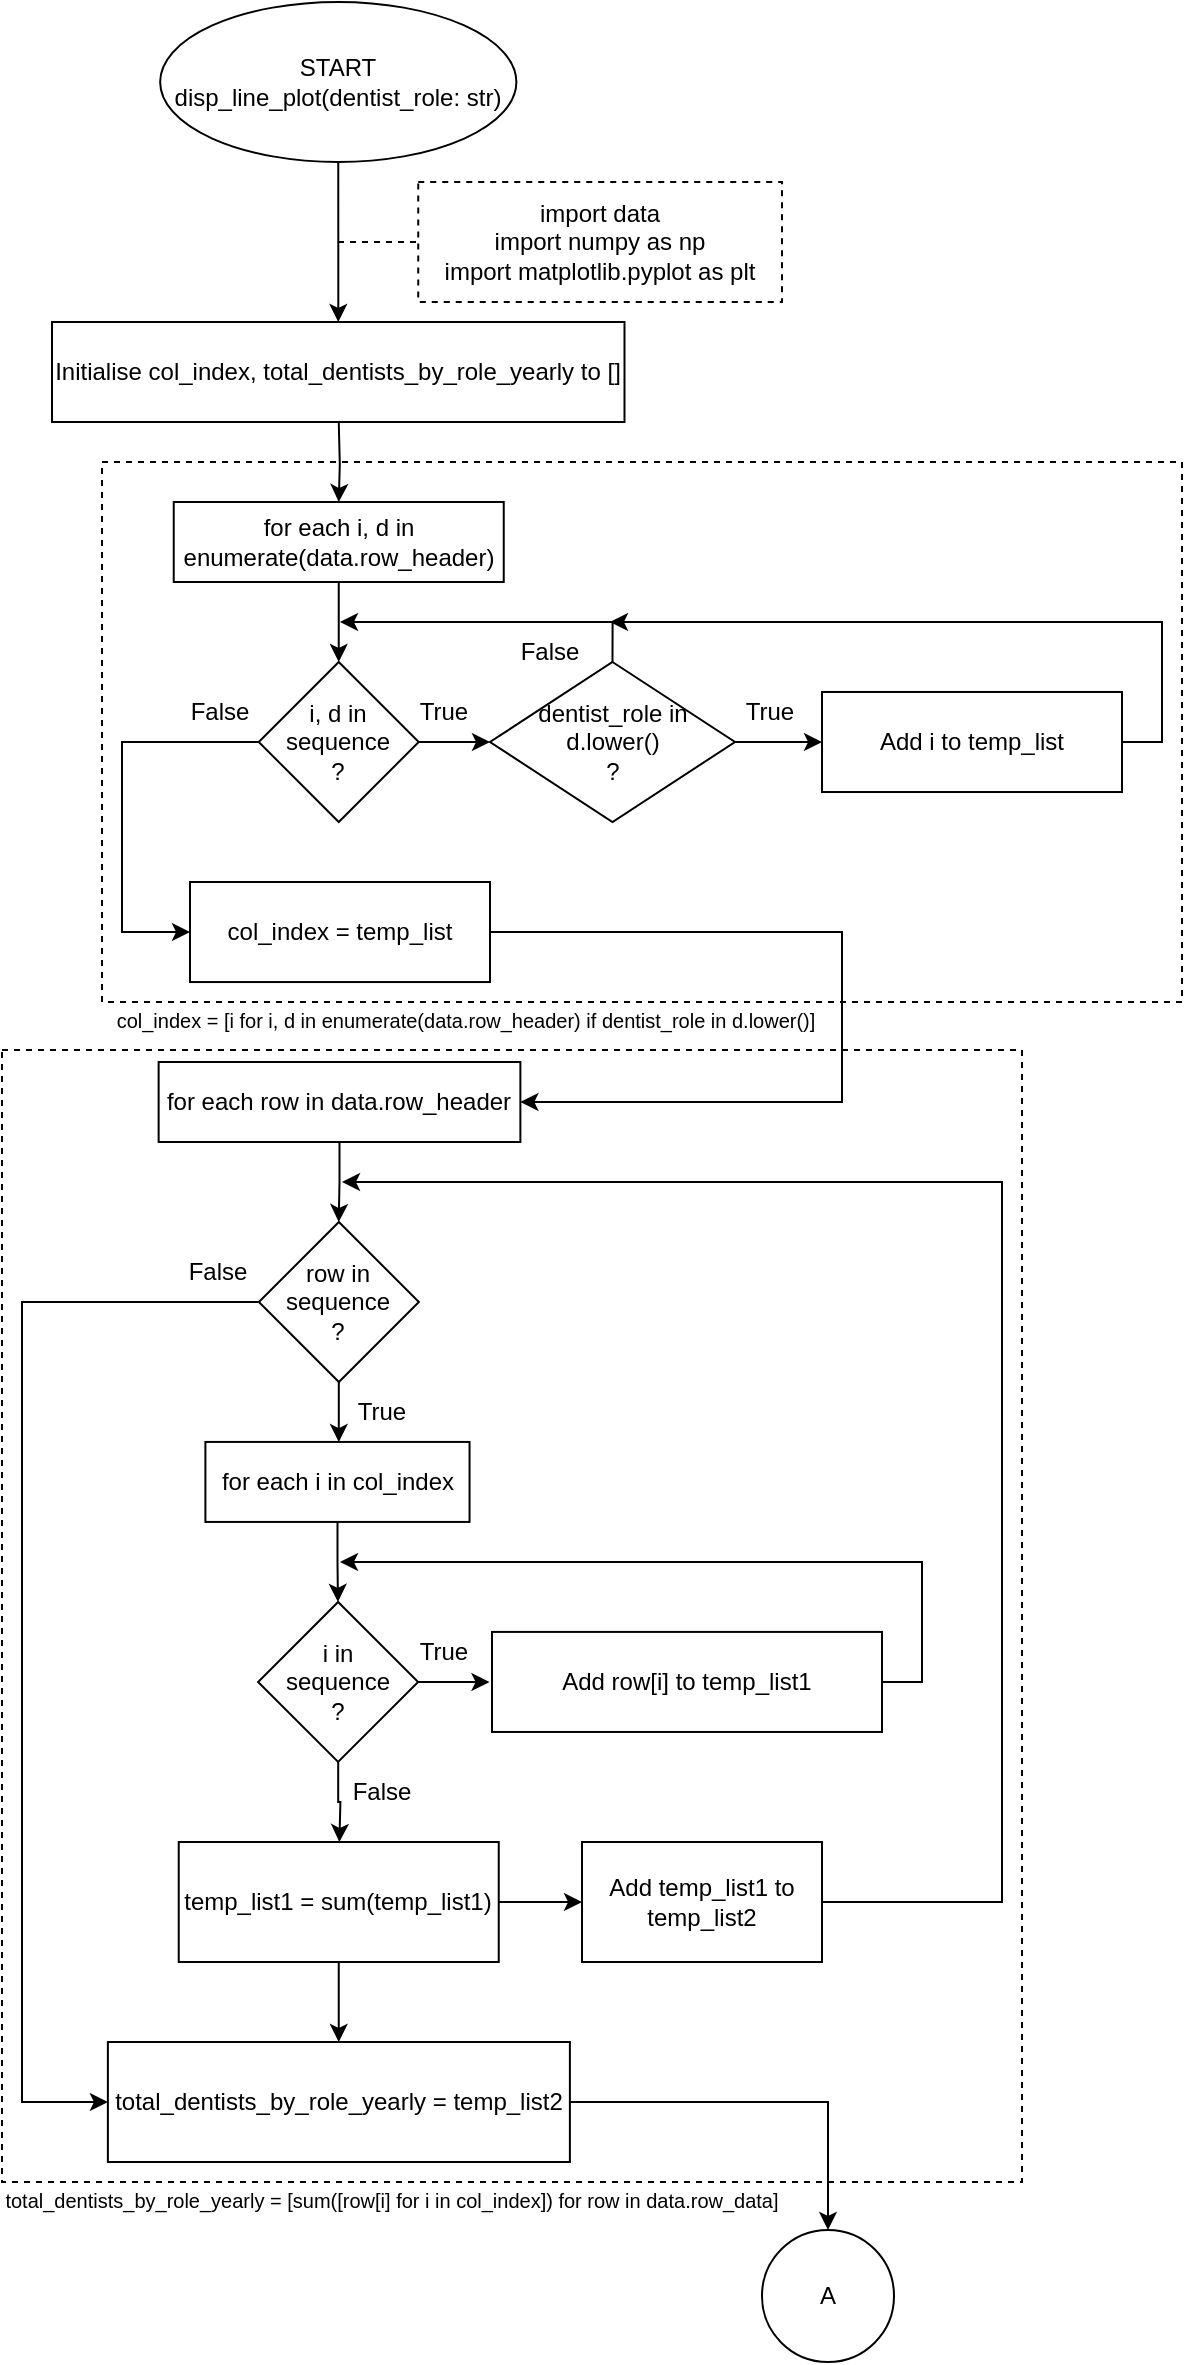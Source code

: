 <mxfile version="20.7.4" type="github">
  <diagram id="6FLrMFgQbfJtDDahF8CN" name="Page-1">
    <mxGraphModel dx="1002" dy="573" grid="1" gridSize="10" guides="1" tooltips="1" connect="1" arrows="1" fold="1" page="1" pageScale="1" pageWidth="850" pageHeight="1100" math="0" shadow="0">
      <root>
        <mxCell id="0" />
        <mxCell id="1" parent="0" />
        <mxCell id="5yiq2FlFYGB0BDq1m2_S-84" value="" style="rounded=0;whiteSpace=wrap;html=1;glass=0;fillColor=none;dashed=1;" vertex="1" parent="1">
          <mxGeometry x="60" y="524" width="510" height="566" as="geometry" />
        </mxCell>
        <mxCell id="5yiq2FlFYGB0BDq1m2_S-25" value="" style="rounded=0;whiteSpace=wrap;html=1;glass=0;fillColor=none;dashed=1;" vertex="1" parent="1">
          <mxGeometry x="110" y="230" width="540" height="270" as="geometry" />
        </mxCell>
        <mxCell id="5yiq2FlFYGB0BDq1m2_S-1" value="" style="edgeStyle=orthogonalEdgeStyle;rounded=0;orthogonalLoop=1;jettySize=auto;html=1;" edge="1" parent="1" source="5yiq2FlFYGB0BDq1m2_S-2" target="5yiq2FlFYGB0BDq1m2_S-3">
          <mxGeometry relative="1" as="geometry" />
        </mxCell>
        <mxCell id="5yiq2FlFYGB0BDq1m2_S-2" value="START&lt;br&gt;disp_line_plot(dentist_role: str)" style="ellipse;whiteSpace=wrap;html=1;rounded=0;" vertex="1" parent="1">
          <mxGeometry x="139.07" width="178.12" height="80" as="geometry" />
        </mxCell>
        <mxCell id="5yiq2FlFYGB0BDq1m2_S-3" value="Initialise col_index,&amp;nbsp;total_dentists_by_role_yearly to []" style="whiteSpace=wrap;html=1;rounded=0;" vertex="1" parent="1">
          <mxGeometry x="85" y="160" width="286.25" height="50" as="geometry" />
        </mxCell>
        <mxCell id="5yiq2FlFYGB0BDq1m2_S-4" value="import data&lt;br&gt;import numpy as np&lt;br&gt;import matplotlib.pyplot as plt" style="rounded=0;whiteSpace=wrap;html=1;glass=0;dashed=1;" vertex="1" parent="1">
          <mxGeometry x="268.12" y="90" width="181.88" height="60" as="geometry" />
        </mxCell>
        <mxCell id="5yiq2FlFYGB0BDq1m2_S-5" value="" style="endArrow=none;dashed=1;html=1;rounded=0;strokeColor=default;entryX=0;entryY=0.5;entryDx=0;entryDy=0;" edge="1" parent="1" target="5yiq2FlFYGB0BDq1m2_S-4">
          <mxGeometry width="50" height="50" relative="1" as="geometry">
            <mxPoint x="228" y="120" as="sourcePoint" />
            <mxPoint x="420.12" y="340" as="targetPoint" />
          </mxGeometry>
        </mxCell>
        <mxCell id="5yiq2FlFYGB0BDq1m2_S-6" value="" style="edgeStyle=orthogonalEdgeStyle;rounded=0;orthogonalLoop=1;jettySize=auto;html=1;" edge="1" parent="1" target="5yiq2FlFYGB0BDq1m2_S-8">
          <mxGeometry relative="1" as="geometry">
            <mxPoint x="228.375" y="210" as="sourcePoint" />
          </mxGeometry>
        </mxCell>
        <mxCell id="5yiq2FlFYGB0BDq1m2_S-7" value="" style="edgeStyle=orthogonalEdgeStyle;rounded=0;orthogonalLoop=1;jettySize=auto;html=1;" edge="1" parent="1" source="5yiq2FlFYGB0BDq1m2_S-8" target="5yiq2FlFYGB0BDq1m2_S-11">
          <mxGeometry relative="1" as="geometry" />
        </mxCell>
        <mxCell id="5yiq2FlFYGB0BDq1m2_S-8" value="for each i, d in enumerate(data.row_header)" style="rounded=0;whiteSpace=wrap;html=1;" vertex="1" parent="1">
          <mxGeometry x="145.87" y="250" width="165" height="40" as="geometry" />
        </mxCell>
        <mxCell id="5yiq2FlFYGB0BDq1m2_S-9" value="" style="edgeStyle=orthogonalEdgeStyle;rounded=0;orthogonalLoop=1;jettySize=auto;html=1;" edge="1" parent="1" source="5yiq2FlFYGB0BDq1m2_S-11" target="5yiq2FlFYGB0BDq1m2_S-14">
          <mxGeometry relative="1" as="geometry" />
        </mxCell>
        <mxCell id="5yiq2FlFYGB0BDq1m2_S-24" style="edgeStyle=orthogonalEdgeStyle;rounded=0;orthogonalLoop=1;jettySize=auto;html=1;exitX=0;exitY=0.5;exitDx=0;exitDy=0;entryX=0;entryY=0.5;entryDx=0;entryDy=0;" edge="1" parent="1" source="5yiq2FlFYGB0BDq1m2_S-11" target="5yiq2FlFYGB0BDq1m2_S-23">
          <mxGeometry relative="1" as="geometry">
            <mxPoint x="120" y="470" as="targetPoint" />
            <Array as="points">
              <mxPoint x="120" y="370" />
              <mxPoint x="120" y="465" />
            </Array>
          </mxGeometry>
        </mxCell>
        <mxCell id="5yiq2FlFYGB0BDq1m2_S-11" value="i, d in sequence&lt;br&gt;?" style="rhombus;whiteSpace=wrap;html=1;" vertex="1" parent="1">
          <mxGeometry x="188.37" y="330" width="80" height="80" as="geometry" />
        </mxCell>
        <mxCell id="5yiq2FlFYGB0BDq1m2_S-12" value="" style="edgeStyle=orthogonalEdgeStyle;rounded=0;orthogonalLoop=1;jettySize=auto;html=1;" edge="1" parent="1" source="5yiq2FlFYGB0BDq1m2_S-14" target="5yiq2FlFYGB0BDq1m2_S-17">
          <mxGeometry relative="1" as="geometry" />
        </mxCell>
        <mxCell id="5yiq2FlFYGB0BDq1m2_S-13" style="edgeStyle=orthogonalEdgeStyle;rounded=0;orthogonalLoop=1;jettySize=auto;html=1;exitX=0.5;exitY=0;exitDx=0;exitDy=0;" edge="1" parent="1" source="5yiq2FlFYGB0BDq1m2_S-14">
          <mxGeometry relative="1" as="geometry">
            <mxPoint x="229" y="310" as="targetPoint" />
            <Array as="points">
              <mxPoint x="365" y="310" />
            </Array>
          </mxGeometry>
        </mxCell>
        <mxCell id="5yiq2FlFYGB0BDq1m2_S-14" value="dentist_role in d.lower()&lt;br&gt;?" style="rhombus;whiteSpace=wrap;html=1;" vertex="1" parent="1">
          <mxGeometry x="304" y="330" width="122.5" height="80" as="geometry" />
        </mxCell>
        <mxCell id="5yiq2FlFYGB0BDq1m2_S-15" value="True" style="text;html=1;strokeColor=none;fillColor=none;align=center;verticalAlign=middle;whiteSpace=wrap;rounded=0;" vertex="1" parent="1">
          <mxGeometry x="250.87" y="340" width="60" height="30" as="geometry" />
        </mxCell>
        <mxCell id="5yiq2FlFYGB0BDq1m2_S-22" style="edgeStyle=orthogonalEdgeStyle;rounded=0;orthogonalLoop=1;jettySize=auto;html=1;exitX=1;exitY=0.5;exitDx=0;exitDy=0;entryX=1;entryY=0;entryDx=0;entryDy=0;" edge="1" parent="1" source="5yiq2FlFYGB0BDq1m2_S-17" target="5yiq2FlFYGB0BDq1m2_S-20">
          <mxGeometry relative="1" as="geometry">
            <mxPoint x="640" y="310" as="targetPoint" />
            <Array as="points">
              <mxPoint x="640" y="370" />
              <mxPoint x="640" y="310" />
            </Array>
          </mxGeometry>
        </mxCell>
        <mxCell id="5yiq2FlFYGB0BDq1m2_S-17" value="Add i to temp_list" style="rounded=0;whiteSpace=wrap;html=1;" vertex="1" parent="1">
          <mxGeometry x="470" y="344.99" width="150" height="50.02" as="geometry" />
        </mxCell>
        <mxCell id="5yiq2FlFYGB0BDq1m2_S-19" value="True" style="text;html=1;strokeColor=none;fillColor=none;align=center;verticalAlign=middle;whiteSpace=wrap;rounded=0;" vertex="1" parent="1">
          <mxGeometry x="414" y="340" width="60" height="30" as="geometry" />
        </mxCell>
        <mxCell id="5yiq2FlFYGB0BDq1m2_S-20" value="False" style="text;html=1;strokeColor=none;fillColor=none;align=center;verticalAlign=middle;whiteSpace=wrap;rounded=0;" vertex="1" parent="1">
          <mxGeometry x="304" y="310" width="60" height="30" as="geometry" />
        </mxCell>
        <mxCell id="5yiq2FlFYGB0BDq1m2_S-21" value="False" style="text;html=1;strokeColor=none;fillColor=none;align=center;verticalAlign=middle;whiteSpace=wrap;rounded=0;" vertex="1" parent="1">
          <mxGeometry x="139.07" y="340" width="60" height="30" as="geometry" />
        </mxCell>
        <mxCell id="5yiq2FlFYGB0BDq1m2_S-27" style="edgeStyle=orthogonalEdgeStyle;rounded=0;orthogonalLoop=1;jettySize=auto;html=1;exitX=1;exitY=0.5;exitDx=0;exitDy=0;entryX=1;entryY=0.5;entryDx=0;entryDy=0;" edge="1" parent="1" source="5yiq2FlFYGB0BDq1m2_S-23" target="5yiq2FlFYGB0BDq1m2_S-29">
          <mxGeometry relative="1" as="geometry">
            <mxPoint x="304" y="540" as="targetPoint" />
            <Array as="points">
              <mxPoint x="480" y="465" />
              <mxPoint x="480" y="550" />
            </Array>
          </mxGeometry>
        </mxCell>
        <mxCell id="5yiq2FlFYGB0BDq1m2_S-23" value="col_index = temp_list" style="rounded=0;whiteSpace=wrap;html=1;" vertex="1" parent="1">
          <mxGeometry x="154" y="440" width="150" height="50.02" as="geometry" />
        </mxCell>
        <mxCell id="5yiq2FlFYGB0BDq1m2_S-26" value="&lt;font style=&quot;font-size: 10px;&quot;&gt;col_index = [i for i, d in enumerate(data.row_header) if dentist_role in d.lower()]&lt;/font&gt;" style="text;html=1;strokeColor=none;fillColor=none;align=center;verticalAlign=middle;whiteSpace=wrap;rounded=0;glass=0;dashed=1;" vertex="1" parent="1">
          <mxGeometry x="114" y="494" width="356" height="30" as="geometry" />
        </mxCell>
        <mxCell id="5yiq2FlFYGB0BDq1m2_S-28" value="" style="edgeStyle=orthogonalEdgeStyle;rounded=0;orthogonalLoop=1;jettySize=auto;html=1;" edge="1" parent="1" source="5yiq2FlFYGB0BDq1m2_S-29">
          <mxGeometry relative="1" as="geometry">
            <mxPoint x="228.37" y="610" as="targetPoint" />
          </mxGeometry>
        </mxCell>
        <mxCell id="5yiq2FlFYGB0BDq1m2_S-29" value="for each row in data.row_header" style="rounded=0;whiteSpace=wrap;html=1;" vertex="1" parent="1">
          <mxGeometry x="138.32" y="530" width="180.87" height="40" as="geometry" />
        </mxCell>
        <mxCell id="5yiq2FlFYGB0BDq1m2_S-61" value="" style="edgeStyle=orthogonalEdgeStyle;rounded=0;orthogonalLoop=1;jettySize=auto;html=1;" edge="1" parent="1" source="5yiq2FlFYGB0BDq1m2_S-44">
          <mxGeometry relative="1" as="geometry">
            <mxPoint x="228.4" y="720.03" as="targetPoint" />
          </mxGeometry>
        </mxCell>
        <mxCell id="5yiq2FlFYGB0BDq1m2_S-82" style="edgeStyle=orthogonalEdgeStyle;rounded=0;orthogonalLoop=1;jettySize=auto;html=1;exitX=0;exitY=0.5;exitDx=0;exitDy=0;entryX=0;entryY=0.5;entryDx=0;entryDy=0;" edge="1" parent="1" source="5yiq2FlFYGB0BDq1m2_S-44" target="5yiq2FlFYGB0BDq1m2_S-80">
          <mxGeometry relative="1" as="geometry">
            <mxPoint x="70" y="1050" as="targetPoint" />
            <Array as="points">
              <mxPoint x="70" y="650" />
              <mxPoint x="70" y="1050" />
            </Array>
          </mxGeometry>
        </mxCell>
        <mxCell id="5yiq2FlFYGB0BDq1m2_S-44" value="row in&lt;br&gt;sequence&lt;br&gt;?" style="rhombus;whiteSpace=wrap;html=1;" vertex="1" parent="1">
          <mxGeometry x="188.44" y="610" width="80" height="80" as="geometry" />
        </mxCell>
        <mxCell id="5yiq2FlFYGB0BDq1m2_S-49" value="False" style="text;html=1;strokeColor=none;fillColor=none;align=center;verticalAlign=middle;whiteSpace=wrap;rounded=0;" vertex="1" parent="1">
          <mxGeometry x="138.32" y="620" width="60" height="30" as="geometry" />
        </mxCell>
        <mxCell id="5yiq2FlFYGB0BDq1m2_S-75" value="" style="edgeStyle=orthogonalEdgeStyle;rounded=0;orthogonalLoop=1;jettySize=auto;html=1;" edge="1" parent="1" source="5yiq2FlFYGB0BDq1m2_S-52" target="5yiq2FlFYGB0BDq1m2_S-74">
          <mxGeometry relative="1" as="geometry" />
        </mxCell>
        <mxCell id="5yiq2FlFYGB0BDq1m2_S-81" value="" style="edgeStyle=orthogonalEdgeStyle;rounded=0;orthogonalLoop=1;jettySize=auto;html=1;" edge="1" parent="1" source="5yiq2FlFYGB0BDq1m2_S-52" target="5yiq2FlFYGB0BDq1m2_S-80">
          <mxGeometry relative="1" as="geometry" />
        </mxCell>
        <mxCell id="5yiq2FlFYGB0BDq1m2_S-52" value="temp_list1 = sum(temp_list1)" style="whiteSpace=wrap;html=1;rounded=0;" vertex="1" parent="1">
          <mxGeometry x="148.37" y="920" width="160" height="60" as="geometry" />
        </mxCell>
        <mxCell id="5yiq2FlFYGB0BDq1m2_S-62" value="" style="edgeStyle=orthogonalEdgeStyle;rounded=0;orthogonalLoop=1;jettySize=auto;html=1;" edge="1" parent="1" source="5yiq2FlFYGB0BDq1m2_S-63">
          <mxGeometry relative="1" as="geometry">
            <mxPoint x="227.98" y="799.97" as="targetPoint" />
          </mxGeometry>
        </mxCell>
        <mxCell id="5yiq2FlFYGB0BDq1m2_S-63" value="for each i in col_index" style="rounded=0;whiteSpace=wrap;html=1;" vertex="1" parent="1">
          <mxGeometry x="161.7" y="719.97" width="132.07" height="40" as="geometry" />
        </mxCell>
        <mxCell id="5yiq2FlFYGB0BDq1m2_S-73" value="" style="edgeStyle=orthogonalEdgeStyle;rounded=0;orthogonalLoop=1;jettySize=auto;html=1;" edge="1" parent="1" source="5yiq2FlFYGB0BDq1m2_S-65">
          <mxGeometry relative="1" as="geometry">
            <mxPoint x="228.7" y="920" as="targetPoint" />
          </mxGeometry>
        </mxCell>
        <mxCell id="5yiq2FlFYGB0BDq1m2_S-65" value="i in&lt;br&gt;sequence&lt;br&gt;?" style="rhombus;whiteSpace=wrap;html=1;" vertex="1" parent="1">
          <mxGeometry x="188.05" y="799.97" width="80" height="80" as="geometry" />
        </mxCell>
        <mxCell id="5yiq2FlFYGB0BDq1m2_S-66" value="" style="edgeStyle=orthogonalEdgeStyle;rounded=0;orthogonalLoop=1;jettySize=auto;html=1;" edge="1" parent="1">
          <mxGeometry relative="1" as="geometry">
            <mxPoint x="268.007" y="840.013" as="sourcePoint" />
            <mxPoint x="303.747" y="840.013" as="targetPoint" />
          </mxGeometry>
        </mxCell>
        <mxCell id="5yiq2FlFYGB0BDq1m2_S-67" value="True" style="text;html=1;strokeColor=none;fillColor=none;align=center;verticalAlign=middle;whiteSpace=wrap;rounded=0;" vertex="1" parent="1">
          <mxGeometry x="250.55" y="809.97" width="60" height="30" as="geometry" />
        </mxCell>
        <mxCell id="5yiq2FlFYGB0BDq1m2_S-71" style="edgeStyle=orthogonalEdgeStyle;rounded=0;orthogonalLoop=1;jettySize=auto;html=1;exitX=1;exitY=0.5;exitDx=0;exitDy=0;" edge="1" parent="1" source="5yiq2FlFYGB0BDq1m2_S-70">
          <mxGeometry relative="1" as="geometry">
            <mxPoint x="229" y="780" as="targetPoint" />
            <Array as="points">
              <mxPoint x="520" y="840" />
              <mxPoint x="520" y="780" />
              <mxPoint x="230" y="780" />
            </Array>
          </mxGeometry>
        </mxCell>
        <mxCell id="5yiq2FlFYGB0BDq1m2_S-70" value="Add row[i] to temp_list1" style="rounded=0;whiteSpace=wrap;html=1;" vertex="1" parent="1">
          <mxGeometry x="305" y="814.96" width="195" height="50.02" as="geometry" />
        </mxCell>
        <mxCell id="5yiq2FlFYGB0BDq1m2_S-76" style="edgeStyle=orthogonalEdgeStyle;rounded=0;orthogonalLoop=1;jettySize=auto;html=1;exitX=1;exitY=0.5;exitDx=0;exitDy=0;" edge="1" parent="1" source="5yiq2FlFYGB0BDq1m2_S-74">
          <mxGeometry relative="1" as="geometry">
            <mxPoint x="230" y="590" as="targetPoint" />
            <Array as="points">
              <mxPoint x="560" y="950" />
            </Array>
          </mxGeometry>
        </mxCell>
        <mxCell id="5yiq2FlFYGB0BDq1m2_S-74" value="Add temp_list1 to temp_list2" style="whiteSpace=wrap;html=1;rounded=0;" vertex="1" parent="1">
          <mxGeometry x="350.0" y="920" width="120" height="60" as="geometry" />
        </mxCell>
        <mxCell id="5yiq2FlFYGB0BDq1m2_S-77" value="False" style="text;html=1;strokeColor=none;fillColor=none;align=center;verticalAlign=middle;whiteSpace=wrap;rounded=0;" vertex="1" parent="1">
          <mxGeometry x="220" y="879.97" width="60" height="30" as="geometry" />
        </mxCell>
        <mxCell id="5yiq2FlFYGB0BDq1m2_S-86" style="edgeStyle=orthogonalEdgeStyle;rounded=0;orthogonalLoop=1;jettySize=auto;html=1;exitX=1;exitY=0.5;exitDx=0;exitDy=0;" edge="1" parent="1" source="5yiq2FlFYGB0BDq1m2_S-80" target="5yiq2FlFYGB0BDq1m2_S-87">
          <mxGeometry relative="1" as="geometry">
            <mxPoint x="480" y="1120" as="targetPoint" />
          </mxGeometry>
        </mxCell>
        <mxCell id="5yiq2FlFYGB0BDq1m2_S-80" value="total_dentists_by_role_yearly&amp;nbsp;= temp_list2" style="whiteSpace=wrap;html=1;rounded=0;" vertex="1" parent="1">
          <mxGeometry x="112.94" y="1020" width="231" height="60" as="geometry" />
        </mxCell>
        <mxCell id="5yiq2FlFYGB0BDq1m2_S-85" value="&lt;font style=&quot;font-size: 10px;&quot;&gt;total_dentists_by_role_yearly = [sum([row[i] for i in col_index]) for row in data.row_data]&lt;/font&gt;" style="text;html=1;strokeColor=none;fillColor=none;align=center;verticalAlign=middle;whiteSpace=wrap;rounded=0;glass=0;dashed=1;" vertex="1" parent="1">
          <mxGeometry x="60" y="1084" width="390" height="30" as="geometry" />
        </mxCell>
        <mxCell id="5yiq2FlFYGB0BDq1m2_S-87" value="A" style="ellipse;whiteSpace=wrap;html=1;aspect=fixed;" vertex="1" parent="1">
          <mxGeometry x="440" y="1114" width="66" height="66" as="geometry" />
        </mxCell>
        <mxCell id="5yiq2FlFYGB0BDq1m2_S-88" value="True" style="text;html=1;strokeColor=none;fillColor=none;align=center;verticalAlign=middle;whiteSpace=wrap;rounded=0;" vertex="1" parent="1">
          <mxGeometry x="220" y="689.97" width="60" height="30" as="geometry" />
        </mxCell>
      </root>
    </mxGraphModel>
  </diagram>
</mxfile>

